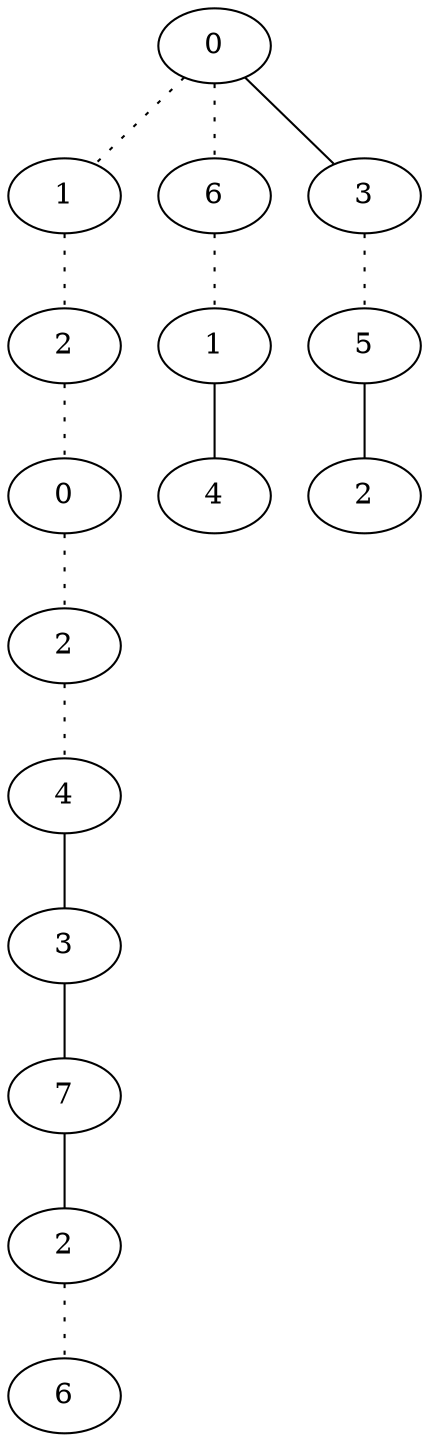 graph {
a0[label=0];
a1[label=1];
a2[label=2];
a3[label=0];
a4[label=2];
a5[label=4];
a6[label=3];
a7[label=7];
a8[label=2];
a9[label=6];
a10[label=6];
a11[label=1];
a12[label=4];
a13[label=3];
a14[label=5];
a15[label=2];
a0 -- a1 [style=dotted];
a0 -- a10 [style=dotted];
a0 -- a13;
a1 -- a2 [style=dotted];
a2 -- a3 [style=dotted];
a3 -- a4 [style=dotted];
a4 -- a5 [style=dotted];
a5 -- a6;
a6 -- a7;
a7 -- a8;
a8 -- a9 [style=dotted];
a10 -- a11 [style=dotted];
a11 -- a12;
a13 -- a14 [style=dotted];
a14 -- a15;
}

